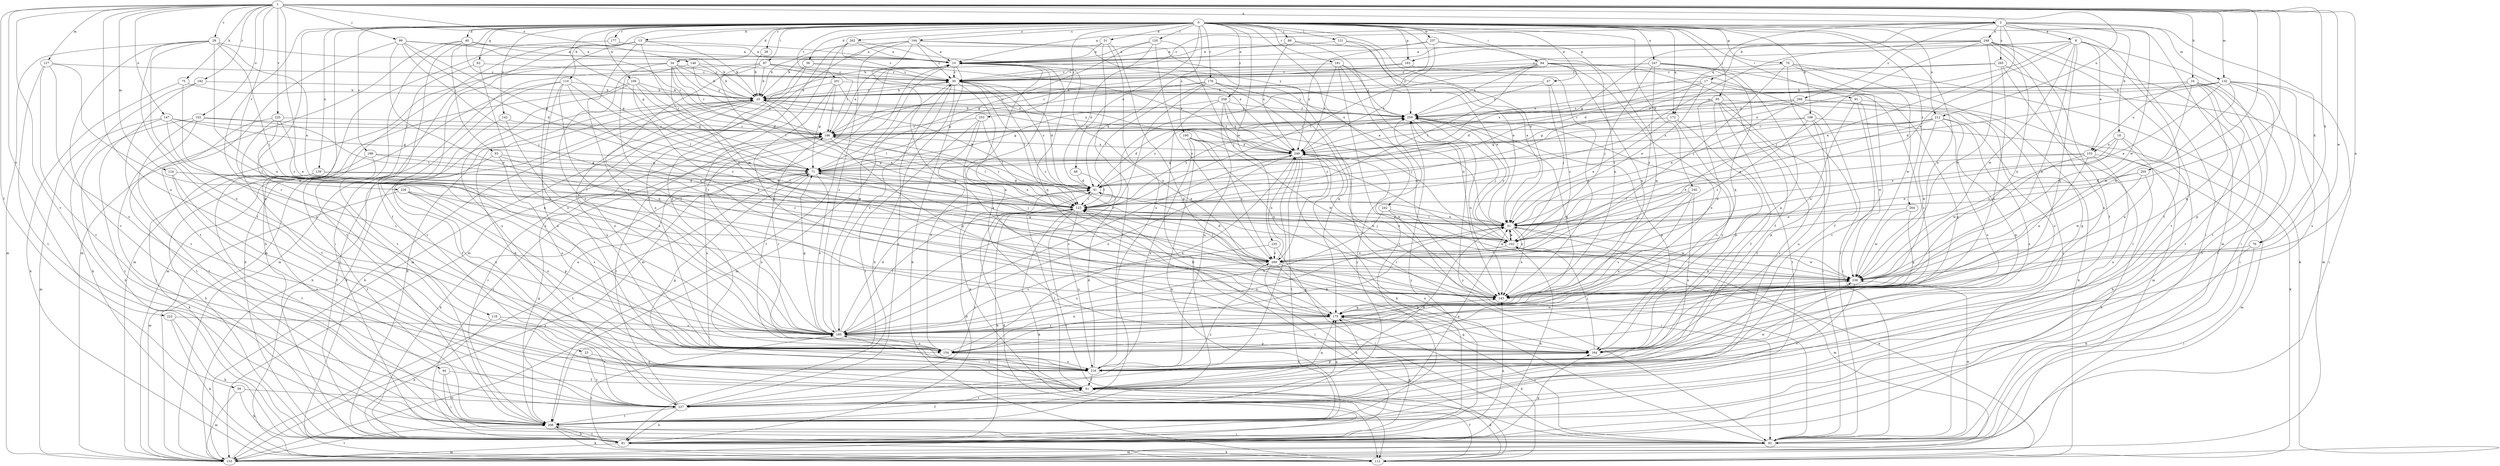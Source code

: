 strict digraph  {
0;
1;
2;
8;
10;
13;
16;
17;
18;
20;
23;
28;
29;
30;
31;
34;
36;
40;
41;
44;
47;
48;
51;
59;
61;
62;
70;
71;
75;
76;
81;
84;
87;
88;
91;
92;
93;
95;
99;
102;
108;
109;
110;
112;
118;
120;
121;
123;
124;
127;
132;
133;
139;
142;
143;
146;
147;
152;
153;
154;
163;
164;
172;
175;
176;
177;
181;
182;
186;
188;
190;
194;
195;
201;
205;
206;
212;
216;
222;
225;
226;
227;
235;
237;
238;
240;
242;
247;
248;
249;
253;
258;
259;
262;
264;
265;
266;
269;
0 -> 13  [label=b];
0 -> 23  [label=c];
0 -> 28  [label=c];
0 -> 31  [label=d];
0 -> 34  [label=d];
0 -> 36  [label=d];
0 -> 40  [label=d];
0 -> 44  [label=e];
0 -> 47  [label=e];
0 -> 48  [label=e];
0 -> 51  [label=e];
0 -> 62  [label=g];
0 -> 70  [label=g];
0 -> 71  [label=g];
0 -> 84  [label=i];
0 -> 87  [label=i];
0 -> 88  [label=i];
0 -> 91  [label=i];
0 -> 92  [label=i];
0 -> 93  [label=j];
0 -> 95  [label=j];
0 -> 108  [label=k];
0 -> 109  [label=k];
0 -> 110  [label=k];
0 -> 118  [label=l];
0 -> 120  [label=l];
0 -> 121  [label=l];
0 -> 123  [label=l];
0 -> 139  [label=n];
0 -> 142  [label=n];
0 -> 143  [label=n];
0 -> 163  [label=p];
0 -> 172  [label=q];
0 -> 176  [label=r];
0 -> 177  [label=r];
0 -> 181  [label=r];
0 -> 188  [label=s];
0 -> 190  [label=s];
0 -> 194  [label=s];
0 -> 201  [label=t];
0 -> 212  [label=u];
0 -> 235  [label=w];
0 -> 237  [label=w];
0 -> 240  [label=x];
0 -> 242  [label=x];
0 -> 247  [label=x];
0 -> 253  [label=y];
0 -> 258  [label=y];
0 -> 262  [label=z];
0 -> 264  [label=z];
1 -> 2  [label=a];
1 -> 16  [label=b];
1 -> 29  [label=c];
1 -> 59  [label=f];
1 -> 75  [label=h];
1 -> 76  [label=h];
1 -> 99  [label=j];
1 -> 102  [label=j];
1 -> 124  [label=m];
1 -> 127  [label=m];
1 -> 132  [label=m];
1 -> 143  [label=n];
1 -> 146  [label=o];
1 -> 147  [label=o];
1 -> 152  [label=o];
1 -> 182  [label=r];
1 -> 195  [label=s];
1 -> 205  [label=t];
1 -> 212  [label=u];
1 -> 216  [label=u];
1 -> 222  [label=v];
1 -> 225  [label=v];
1 -> 226  [label=v];
1 -> 227  [label=v];
1 -> 238  [label=w];
2 -> 8  [label=a];
2 -> 10  [label=a];
2 -> 17  [label=b];
2 -> 18  [label=b];
2 -> 30  [label=c];
2 -> 51  [label=e];
2 -> 76  [label=h];
2 -> 132  [label=m];
2 -> 133  [label=m];
2 -> 172  [label=q];
2 -> 238  [label=w];
2 -> 248  [label=x];
2 -> 265  [label=z];
2 -> 266  [label=z];
8 -> 30  [label=c];
8 -> 41  [label=d];
8 -> 51  [label=e];
8 -> 61  [label=f];
8 -> 92  [label=i];
8 -> 143  [label=n];
8 -> 153  [label=o];
8 -> 163  [label=p];
8 -> 175  [label=q];
8 -> 238  [label=w];
10 -> 30  [label=c];
10 -> 112  [label=k];
10 -> 133  [label=m];
10 -> 143  [label=n];
10 -> 175  [label=q];
10 -> 206  [label=t];
13 -> 10  [label=a];
13 -> 20  [label=b];
13 -> 92  [label=i];
13 -> 133  [label=m];
13 -> 195  [label=s];
13 -> 216  [label=u];
13 -> 238  [label=w];
16 -> 20  [label=b];
16 -> 92  [label=i];
16 -> 153  [label=o];
16 -> 175  [label=q];
16 -> 206  [label=t];
16 -> 227  [label=v];
16 -> 238  [label=w];
16 -> 259  [label=y];
17 -> 20  [label=b];
17 -> 41  [label=d];
17 -> 51  [label=e];
17 -> 164  [label=p];
17 -> 195  [label=s];
17 -> 249  [label=x];
18 -> 51  [label=e];
18 -> 81  [label=h];
18 -> 143  [label=n];
18 -> 153  [label=o];
18 -> 269  [label=z];
20 -> 30  [label=c];
20 -> 51  [label=e];
20 -> 81  [label=h];
20 -> 112  [label=k];
20 -> 123  [label=l];
20 -> 154  [label=o];
20 -> 216  [label=u];
20 -> 259  [label=y];
23 -> 216  [label=u];
23 -> 227  [label=v];
28 -> 20  [label=b];
29 -> 10  [label=a];
29 -> 51  [label=e];
29 -> 61  [label=f];
29 -> 102  [label=j];
29 -> 133  [label=m];
29 -> 143  [label=n];
29 -> 154  [label=o];
29 -> 227  [label=v];
30 -> 20  [label=b];
30 -> 41  [label=d];
30 -> 81  [label=h];
30 -> 123  [label=l];
30 -> 133  [label=m];
30 -> 143  [label=n];
30 -> 195  [label=s];
30 -> 269  [label=z];
31 -> 10  [label=a];
31 -> 20  [label=b];
31 -> 164  [label=p];
31 -> 206  [label=t];
31 -> 216  [label=u];
34 -> 20  [label=b];
34 -> 30  [label=c];
34 -> 41  [label=d];
34 -> 133  [label=m];
34 -> 186  [label=r];
34 -> 195  [label=s];
34 -> 227  [label=v];
34 -> 249  [label=x];
34 -> 269  [label=z];
36 -> 30  [label=c];
36 -> 133  [label=m];
36 -> 154  [label=o];
36 -> 249  [label=x];
40 -> 10  [label=a];
40 -> 20  [label=b];
40 -> 61  [label=f];
40 -> 71  [label=g];
40 -> 133  [label=m];
40 -> 206  [label=t];
41 -> 20  [label=b];
41 -> 30  [label=c];
41 -> 123  [label=l];
41 -> 259  [label=y];
44 -> 61  [label=f];
44 -> 92  [label=i];
44 -> 206  [label=t];
47 -> 20  [label=b];
47 -> 102  [label=j];
47 -> 259  [label=y];
47 -> 269  [label=z];
48 -> 41  [label=d];
48 -> 123  [label=l];
51 -> 102  [label=j];
51 -> 123  [label=l];
51 -> 143  [label=n];
51 -> 154  [label=o];
51 -> 238  [label=w];
51 -> 269  [label=z];
59 -> 81  [label=h];
59 -> 133  [label=m];
59 -> 227  [label=v];
61 -> 51  [label=e];
61 -> 71  [label=g];
61 -> 112  [label=k];
61 -> 123  [label=l];
61 -> 175  [label=q];
61 -> 195  [label=s];
61 -> 227  [label=v];
61 -> 238  [label=w];
62 -> 30  [label=c];
62 -> 195  [label=s];
62 -> 206  [label=t];
70 -> 30  [label=c];
70 -> 61  [label=f];
70 -> 92  [label=i];
70 -> 102  [label=j];
70 -> 112  [label=k];
70 -> 238  [label=w];
71 -> 41  [label=d];
71 -> 51  [label=e];
71 -> 81  [label=h];
71 -> 102  [label=j];
71 -> 154  [label=o];
71 -> 195  [label=s];
71 -> 206  [label=t];
75 -> 20  [label=b];
75 -> 112  [label=k];
75 -> 154  [label=o];
76 -> 81  [label=h];
76 -> 92  [label=i];
76 -> 269  [label=z];
81 -> 41  [label=d];
81 -> 112  [label=k];
81 -> 133  [label=m];
81 -> 143  [label=n];
81 -> 164  [label=p];
81 -> 175  [label=q];
81 -> 186  [label=r];
81 -> 206  [label=t];
81 -> 259  [label=y];
84 -> 30  [label=c];
84 -> 61  [label=f];
84 -> 92  [label=i];
84 -> 123  [label=l];
84 -> 143  [label=n];
84 -> 154  [label=o];
84 -> 186  [label=r];
84 -> 249  [label=x];
84 -> 259  [label=y];
87 -> 20  [label=b];
87 -> 30  [label=c];
87 -> 123  [label=l];
87 -> 133  [label=m];
87 -> 186  [label=r];
87 -> 195  [label=s];
87 -> 249  [label=x];
88 -> 10  [label=a];
88 -> 51  [label=e];
88 -> 143  [label=n];
88 -> 249  [label=x];
91 -> 92  [label=i];
91 -> 133  [label=m];
91 -> 143  [label=n];
91 -> 238  [label=w];
91 -> 259  [label=y];
92 -> 133  [label=m];
92 -> 238  [label=w];
92 -> 249  [label=x];
92 -> 259  [label=y];
93 -> 71  [label=g];
93 -> 154  [label=o];
93 -> 216  [label=u];
93 -> 269  [label=z];
95 -> 61  [label=f];
95 -> 92  [label=i];
95 -> 112  [label=k];
95 -> 123  [label=l];
95 -> 143  [label=n];
95 -> 206  [label=t];
95 -> 227  [label=v];
95 -> 259  [label=y];
99 -> 10  [label=a];
99 -> 41  [label=d];
99 -> 71  [label=g];
99 -> 102  [label=j];
99 -> 186  [label=r];
99 -> 206  [label=t];
99 -> 238  [label=w];
102 -> 51  [label=e];
102 -> 81  [label=h];
102 -> 133  [label=m];
102 -> 238  [label=w];
102 -> 259  [label=y];
102 -> 269  [label=z];
108 -> 112  [label=k];
108 -> 164  [label=p];
108 -> 186  [label=r];
108 -> 216  [label=u];
108 -> 249  [label=x];
108 -> 269  [label=z];
109 -> 20  [label=b];
109 -> 71  [label=g];
109 -> 81  [label=h];
109 -> 186  [label=r];
109 -> 216  [label=u];
109 -> 269  [label=z];
110 -> 20  [label=b];
110 -> 92  [label=i];
110 -> 123  [label=l];
110 -> 133  [label=m];
110 -> 143  [label=n];
110 -> 175  [label=q];
110 -> 216  [label=u];
112 -> 20  [label=b];
112 -> 51  [label=e];
112 -> 61  [label=f];
112 -> 123  [label=l];
112 -> 195  [label=s];
118 -> 81  [label=h];
118 -> 195  [label=s];
118 -> 227  [label=v];
120 -> 10  [label=a];
120 -> 41  [label=d];
120 -> 71  [label=g];
120 -> 102  [label=j];
120 -> 269  [label=z];
121 -> 10  [label=a];
121 -> 51  [label=e];
121 -> 259  [label=y];
123 -> 51  [label=e];
123 -> 81  [label=h];
123 -> 92  [label=i];
123 -> 102  [label=j];
123 -> 112  [label=k];
123 -> 186  [label=r];
123 -> 216  [label=u];
123 -> 227  [label=v];
123 -> 259  [label=y];
124 -> 41  [label=d];
124 -> 61  [label=f];
124 -> 123  [label=l];
124 -> 227  [label=v];
127 -> 30  [label=c];
127 -> 143  [label=n];
127 -> 206  [label=t];
127 -> 216  [label=u];
127 -> 227  [label=v];
132 -> 20  [label=b];
132 -> 41  [label=d];
132 -> 51  [label=e];
132 -> 92  [label=i];
132 -> 164  [label=p];
132 -> 206  [label=t];
132 -> 216  [label=u];
132 -> 238  [label=w];
132 -> 249  [label=x];
133 -> 10  [label=a];
133 -> 20  [label=b];
133 -> 41  [label=d];
133 -> 206  [label=t];
139 -> 41  [label=d];
139 -> 51  [label=e];
139 -> 81  [label=h];
139 -> 206  [label=t];
142 -> 61  [label=f];
142 -> 186  [label=r];
142 -> 195  [label=s];
143 -> 175  [label=q];
143 -> 249  [label=x];
146 -> 20  [label=b];
146 -> 30  [label=c];
146 -> 143  [label=n];
146 -> 259  [label=y];
147 -> 71  [label=g];
147 -> 133  [label=m];
147 -> 143  [label=n];
147 -> 186  [label=r];
147 -> 195  [label=s];
147 -> 206  [label=t];
152 -> 81  [label=h];
152 -> 92  [label=i];
152 -> 123  [label=l];
152 -> 186  [label=r];
152 -> 206  [label=t];
153 -> 51  [label=e];
153 -> 71  [label=g];
153 -> 133  [label=m];
153 -> 143  [label=n];
153 -> 216  [label=u];
153 -> 238  [label=w];
154 -> 51  [label=e];
154 -> 216  [label=u];
154 -> 249  [label=x];
163 -> 30  [label=c];
163 -> 41  [label=d];
163 -> 143  [label=n];
164 -> 10  [label=a];
164 -> 102  [label=j];
164 -> 175  [label=q];
164 -> 186  [label=r];
164 -> 216  [label=u];
164 -> 259  [label=y];
172 -> 51  [label=e];
172 -> 154  [label=o];
172 -> 164  [label=p];
172 -> 186  [label=r];
175 -> 10  [label=a];
175 -> 92  [label=i];
175 -> 112  [label=k];
175 -> 123  [label=l];
175 -> 195  [label=s];
176 -> 20  [label=b];
176 -> 71  [label=g];
176 -> 92  [label=i];
176 -> 123  [label=l];
176 -> 175  [label=q];
176 -> 195  [label=s];
176 -> 269  [label=z];
177 -> 10  [label=a];
177 -> 81  [label=h];
181 -> 30  [label=c];
181 -> 51  [label=e];
181 -> 143  [label=n];
181 -> 206  [label=t];
181 -> 249  [label=x];
181 -> 259  [label=y];
182 -> 20  [label=b];
182 -> 112  [label=k];
182 -> 227  [label=v];
186 -> 10  [label=a];
186 -> 123  [label=l];
186 -> 175  [label=q];
186 -> 216  [label=u];
186 -> 249  [label=x];
188 -> 71  [label=g];
188 -> 81  [label=h];
188 -> 123  [label=l];
188 -> 206  [label=t];
190 -> 81  [label=h];
190 -> 143  [label=n];
190 -> 216  [label=u];
190 -> 238  [label=w];
190 -> 249  [label=x];
190 -> 269  [label=z];
194 -> 10  [label=a];
194 -> 20  [label=b];
194 -> 30  [label=c];
194 -> 51  [label=e];
194 -> 133  [label=m];
194 -> 175  [label=q];
194 -> 195  [label=s];
194 -> 249  [label=x];
195 -> 10  [label=a];
195 -> 41  [label=d];
195 -> 71  [label=g];
195 -> 123  [label=l];
195 -> 143  [label=n];
195 -> 154  [label=o];
195 -> 164  [label=p];
195 -> 238  [label=w];
195 -> 249  [label=x];
201 -> 20  [label=b];
201 -> 71  [label=g];
201 -> 175  [label=q];
201 -> 186  [label=r];
201 -> 249  [label=x];
201 -> 259  [label=y];
205 -> 41  [label=d];
205 -> 51  [label=e];
205 -> 81  [label=h];
205 -> 238  [label=w];
206 -> 61  [label=f];
206 -> 71  [label=g];
206 -> 81  [label=h];
206 -> 92  [label=i];
206 -> 112  [label=k];
206 -> 186  [label=r];
212 -> 51  [label=e];
212 -> 71  [label=g];
212 -> 123  [label=l];
212 -> 154  [label=o];
212 -> 164  [label=p];
212 -> 186  [label=r];
212 -> 216  [label=u];
212 -> 238  [label=w];
216 -> 41  [label=d];
216 -> 61  [label=f];
216 -> 164  [label=p];
222 -> 81  [label=h];
222 -> 112  [label=k];
222 -> 195  [label=s];
225 -> 51  [label=e];
225 -> 61  [label=f];
225 -> 186  [label=r];
225 -> 195  [label=s];
225 -> 206  [label=t];
226 -> 123  [label=l];
226 -> 133  [label=m];
226 -> 154  [label=o];
226 -> 164  [label=p];
226 -> 195  [label=s];
227 -> 20  [label=b];
227 -> 30  [label=c];
227 -> 51  [label=e];
227 -> 81  [label=h];
227 -> 175  [label=q];
227 -> 186  [label=r];
227 -> 206  [label=t];
227 -> 259  [label=y];
227 -> 269  [label=z];
235 -> 92  [label=i];
235 -> 195  [label=s];
235 -> 269  [label=z];
237 -> 10  [label=a];
237 -> 123  [label=l];
237 -> 143  [label=n];
237 -> 175  [label=q];
237 -> 249  [label=x];
238 -> 143  [label=n];
238 -> 227  [label=v];
240 -> 102  [label=j];
240 -> 123  [label=l];
240 -> 154  [label=o];
240 -> 195  [label=s];
240 -> 216  [label=u];
242 -> 51  [label=e];
242 -> 92  [label=i];
242 -> 195  [label=s];
242 -> 238  [label=w];
247 -> 30  [label=c];
247 -> 102  [label=j];
247 -> 164  [label=p];
247 -> 175  [label=q];
247 -> 186  [label=r];
247 -> 227  [label=v];
247 -> 269  [label=z];
248 -> 10  [label=a];
248 -> 20  [label=b];
248 -> 61  [label=f];
248 -> 71  [label=g];
248 -> 102  [label=j];
248 -> 123  [label=l];
248 -> 143  [label=n];
248 -> 206  [label=t];
248 -> 216  [label=u];
248 -> 227  [label=v];
248 -> 238  [label=w];
249 -> 71  [label=g];
249 -> 81  [label=h];
249 -> 143  [label=n];
249 -> 195  [label=s];
249 -> 206  [label=t];
249 -> 227  [label=v];
249 -> 238  [label=w];
253 -> 112  [label=k];
253 -> 123  [label=l];
253 -> 154  [label=o];
253 -> 186  [label=r];
253 -> 206  [label=t];
258 -> 71  [label=g];
258 -> 102  [label=j];
258 -> 206  [label=t];
258 -> 216  [label=u];
258 -> 249  [label=x];
258 -> 259  [label=y];
259 -> 20  [label=b];
259 -> 41  [label=d];
259 -> 102  [label=j];
259 -> 143  [label=n];
259 -> 164  [label=p];
259 -> 175  [label=q];
259 -> 186  [label=r];
262 -> 10  [label=a];
262 -> 30  [label=c];
262 -> 154  [label=o];
262 -> 195  [label=s];
262 -> 259  [label=y];
264 -> 51  [label=e];
264 -> 175  [label=q];
264 -> 238  [label=w];
265 -> 30  [label=c];
265 -> 133  [label=m];
265 -> 195  [label=s];
265 -> 206  [label=t];
265 -> 249  [label=x];
266 -> 51  [label=e];
266 -> 71  [label=g];
266 -> 154  [label=o];
266 -> 164  [label=p];
266 -> 186  [label=r];
266 -> 259  [label=y];
269 -> 41  [label=d];
269 -> 71  [label=g];
269 -> 81  [label=h];
269 -> 123  [label=l];
269 -> 164  [label=p];
269 -> 175  [label=q];
269 -> 195  [label=s];
269 -> 238  [label=w];
269 -> 249  [label=x];
}
